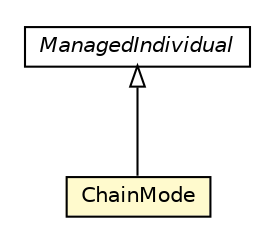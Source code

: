#!/usr/local/bin/dot
#
# Class diagram 
# Generated by UMLGraph version R5_6-24-gf6e263 (http://www.umlgraph.org/)
#

digraph G {
	edge [fontname="Helvetica",fontsize=10,labelfontname="Helvetica",labelfontsize=10];
	node [fontname="Helvetica",fontsize=10,shape=plaintext];
	nodesep=0.25;
	ranksep=0.5;
	// org.universAAL.middleware.owl.ManagedIndividual
	c2755566 [label=<<table title="org.universAAL.middleware.owl.ManagedIndividual" border="0" cellborder="1" cellspacing="0" cellpadding="2" port="p" href="../../middleware/owl/ManagedIndividual.html">
		<tr><td><table border="0" cellspacing="0" cellpadding="1">
<tr><td align="center" balign="center"><font face="Helvetica-Oblique"> ManagedIndividual </font></td></tr>
		</table></td></tr>
		</table>>, URL="../../middleware/owl/ManagedIndividual.html", fontname="Helvetica", fontcolor="black", fontsize=10.0];
	// org.universAAL.ontology.cryptographic.ChainMode
	c2756604 [label=<<table title="org.universAAL.ontology.cryptographic.ChainMode" border="0" cellborder="1" cellspacing="0" cellpadding="2" port="p" bgcolor="lemonChiffon" href="./ChainMode.html">
		<tr><td><table border="0" cellspacing="0" cellpadding="1">
<tr><td align="center" balign="center"> ChainMode </td></tr>
		</table></td></tr>
		</table>>, URL="./ChainMode.html", fontname="Helvetica", fontcolor="black", fontsize=10.0];
	//org.universAAL.ontology.cryptographic.ChainMode extends org.universAAL.middleware.owl.ManagedIndividual
	c2755566:p -> c2756604:p [dir=back,arrowtail=empty];
}

